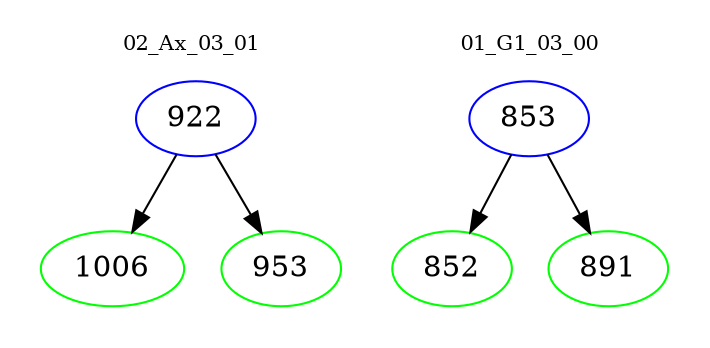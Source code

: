 digraph{
subgraph cluster_0 {
color = white
label = "02_Ax_03_01";
fontsize=10;
T0_922 [label="922", color="blue"]
T0_922 -> T0_1006 [color="black"]
T0_1006 [label="1006", color="green"]
T0_922 -> T0_953 [color="black"]
T0_953 [label="953", color="green"]
}
subgraph cluster_1 {
color = white
label = "01_G1_03_00";
fontsize=10;
T1_853 [label="853", color="blue"]
T1_853 -> T1_852 [color="black"]
T1_852 [label="852", color="green"]
T1_853 -> T1_891 [color="black"]
T1_891 [label="891", color="green"]
}
}
